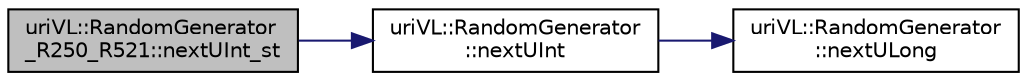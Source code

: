 digraph "uriVL::RandomGenerator_R250_R521::nextUInt_st"
{
  edge [fontname="Helvetica",fontsize="10",labelfontname="Helvetica",labelfontsize="10"];
  node [fontname="Helvetica",fontsize="10",shape=record];
  rankdir="LR";
  Node1 [label="uriVL::RandomGenerator\l_R250_R521::nextUInt_st",height=0.2,width=0.4,color="black", fillcolor="grey75", style="filled", fontcolor="black"];
  Node1 -> Node2 [color="midnightblue",fontsize="10",style="solid",fontname="Helvetica"];
  Node2 [label="uriVL::RandomGenerator\l::nextUInt",height=0.2,width=0.4,color="black", fillcolor="white", style="filled",URL="$classuriVL_1_1RandomGenerator.html#a0dd3ee495ac649958b1c422fcc6ac19a",tooltip="Returns a new uniformly-distributed unsigned int pseudo-random number in the full range of the data t..."];
  Node2 -> Node3 [color="midnightblue",fontsize="10",style="solid",fontname="Helvetica"];
  Node3 [label="uriVL::RandomGenerator\l::nextULong",height=0.2,width=0.4,color="black", fillcolor="white", style="filled",URL="$classuriVL_1_1RandomGenerator.html#a92c440aa2e3922a301ca0e2879a64144",tooltip="Returns a new uniformly-distributed unsigned long pseudo-random number in the full range of the data ..."];
}

